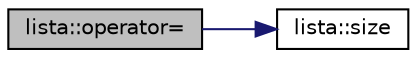 digraph G
{
  edge [fontname="Helvetica",fontsize="10",labelfontname="Helvetica",labelfontsize="10"];
  node [fontname="Helvetica",fontsize="10",shape=record];
  rankdir="LR";
  Node1 [label="lista::operator=",height=0.2,width=0.4,color="black", fillcolor="grey75", style="filled" fontcolor="black"];
  Node1 -> Node2 [color="midnightblue",fontsize="10",style="solid",fontname="Helvetica"];
  Node2 [label="lista::size",height=0.2,width=0.4,color="black", fillcolor="white", style="filled",URL="$classlista.html#a71ac53823aaa5f53d06de4d69910ef9a",tooltip="Zmienna przechowujaca rozmiar."];
}
